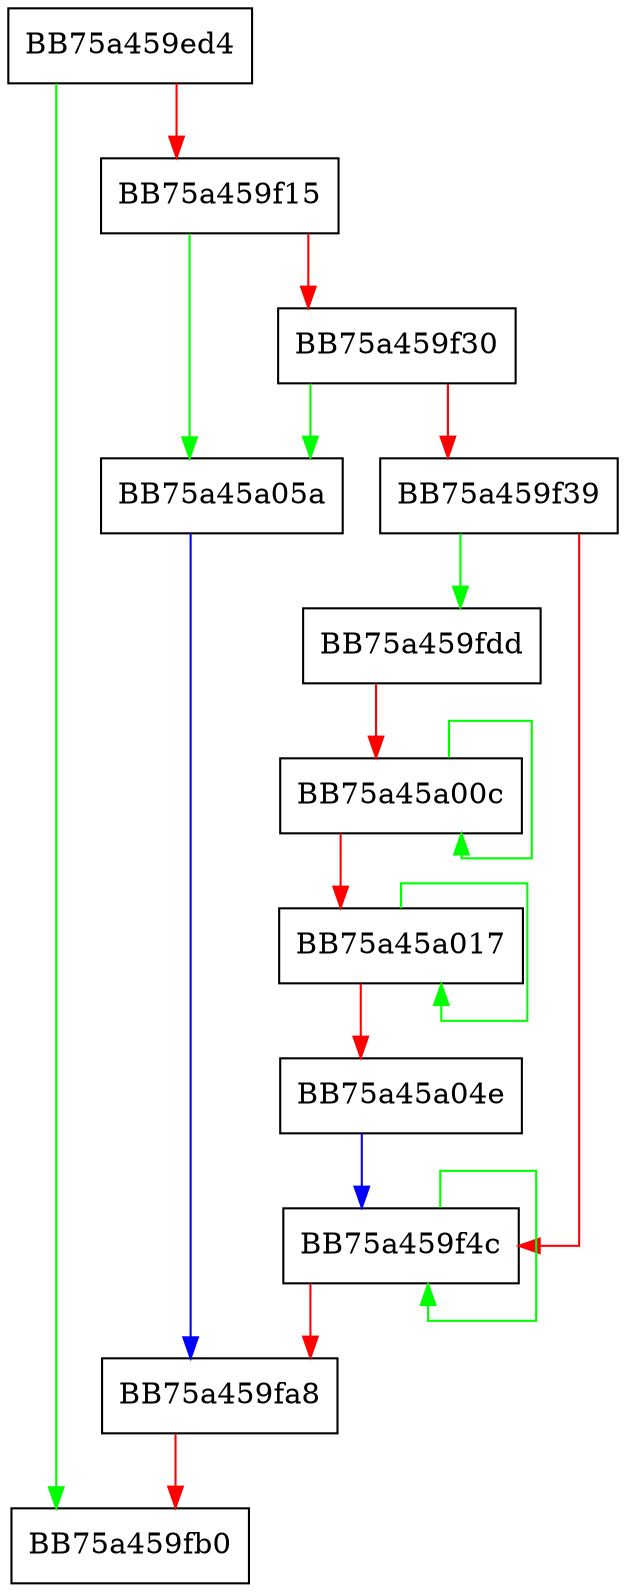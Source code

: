 digraph sqlite3_randomness {
  node [shape="box"];
  graph [splines=ortho];
  BB75a459ed4 -> BB75a459fb0 [color="green"];
  BB75a459ed4 -> BB75a459f15 [color="red"];
  BB75a459f15 -> BB75a45a05a [color="green"];
  BB75a459f15 -> BB75a459f30 [color="red"];
  BB75a459f30 -> BB75a45a05a [color="green"];
  BB75a459f30 -> BB75a459f39 [color="red"];
  BB75a459f39 -> BB75a459fdd [color="green"];
  BB75a459f39 -> BB75a459f4c [color="red"];
  BB75a459f4c -> BB75a459f4c [color="green"];
  BB75a459f4c -> BB75a459fa8 [color="red"];
  BB75a459fa8 -> BB75a459fb0 [color="red"];
  BB75a459fdd -> BB75a45a00c [color="red"];
  BB75a45a00c -> BB75a45a00c [color="green"];
  BB75a45a00c -> BB75a45a017 [color="red"];
  BB75a45a017 -> BB75a45a017 [color="green"];
  BB75a45a017 -> BB75a45a04e [color="red"];
  BB75a45a04e -> BB75a459f4c [color="blue"];
  BB75a45a05a -> BB75a459fa8 [color="blue"];
}